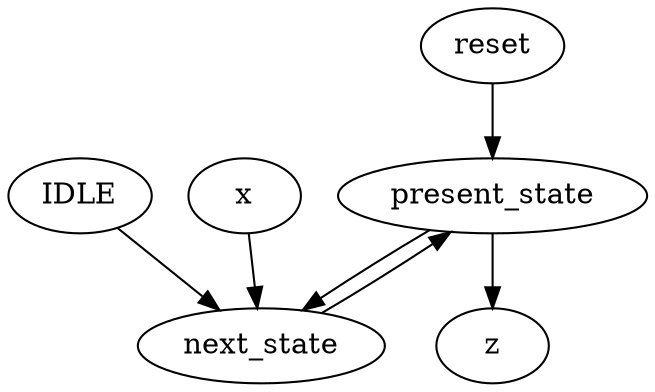 strict digraph "" {
	reset -> present_state	[weight=2.0];
	IDLE -> next_state	[weight=3.0];
	present_state -> z	[weight=1.0];
	present_state -> next_state	[weight=5.0];
	x -> next_state	[weight=3.0];
	next_state -> present_state	[weight=1.0];
}
